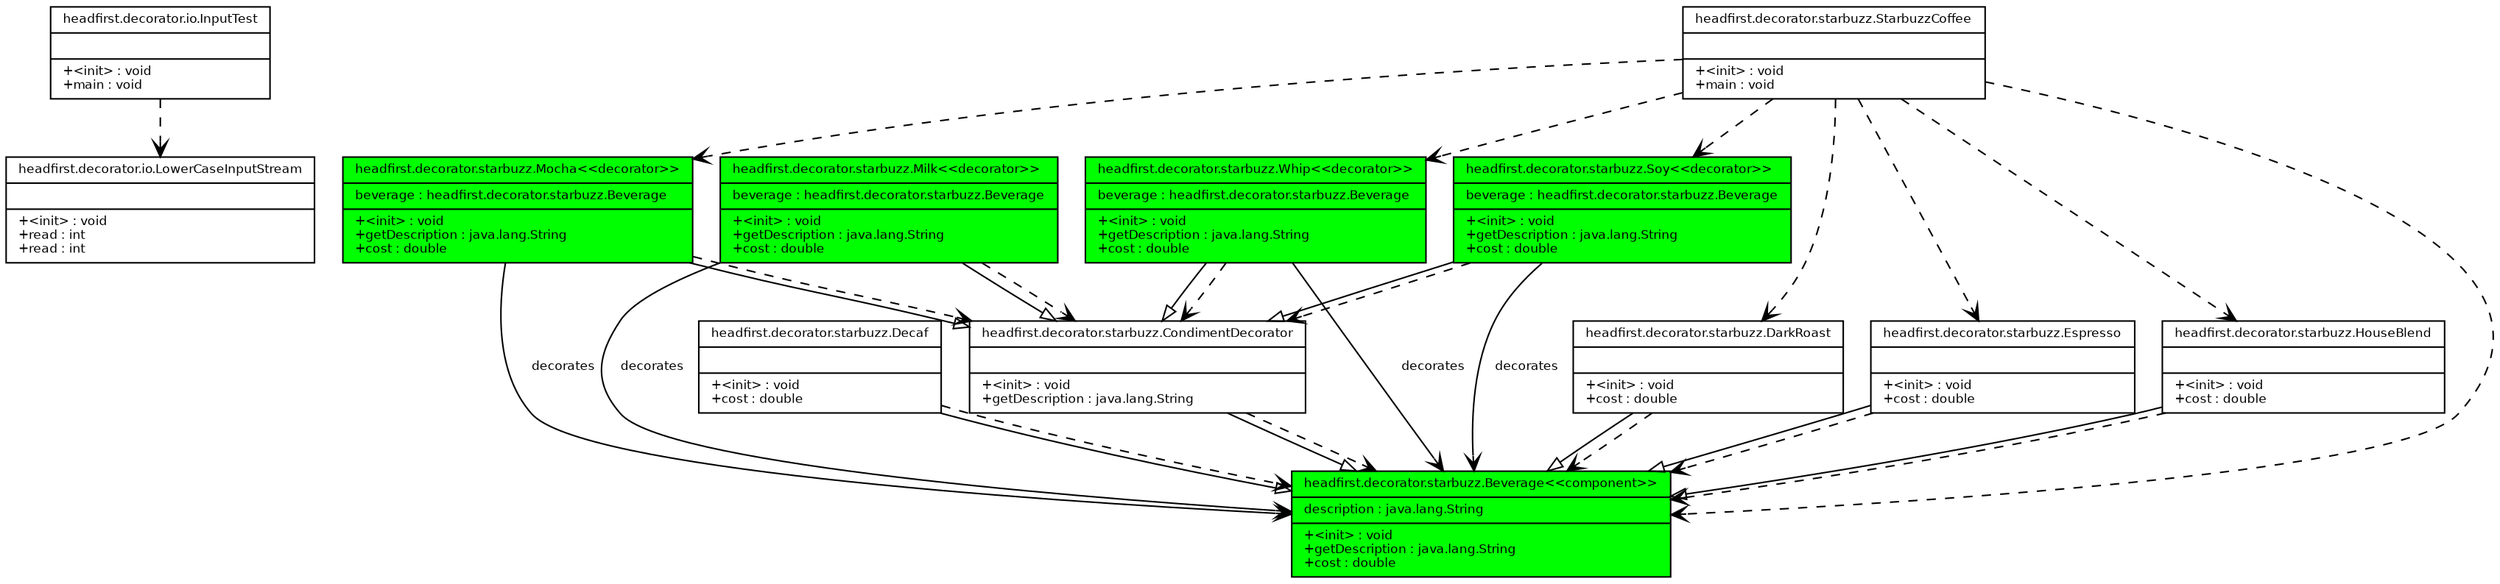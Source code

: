 digraph G {
fontname = "Bitstream Vera Sans"
fontsize = 8
node [
fontname = "Bitstream Vera Sans"
fontsize = 8
shape = "record"
]
edge [
fontname = "Bitstream Vera Sans"
fontsize = 8
]
headfirstdecoratorioInputTest [
label = "{headfirst.decorator.io.InputTest||+\<init\> : void\l+main : void\l}"
]
headfirstdecoratorioLowerCaseInputStream [
label = "{headfirst.decorator.io.LowerCaseInputStream||+\<init\> : void\l+read : int\l+read : int\l}"
]
headfirstdecoratorstarbuzzBeverage [
fillcolor=green, style=filled,
label = "{headfirst.decorator.starbuzz.Beverage
\<\<component\>\>\l|description : java.lang.String\l|+\<init\> : void\l+getDescription : java.lang.String\l+cost : double\l}"
]
headfirstdecoratorstarbuzzCondimentDecorator [
label = "{headfirst.decorator.starbuzz.CondimentDecorator||+\<init\> : void\l+getDescription : java.lang.String\l}"
]
headfirstdecoratorstarbuzzDarkRoast [
label = "{headfirst.decorator.starbuzz.DarkRoast||+\<init\> : void\l+cost : double\l}"
]
headfirstdecoratorstarbuzzDecaf [
label = "{headfirst.decorator.starbuzz.Decaf||+\<init\> : void\l+cost : double\l}"
]
headfirstdecoratorstarbuzzEspresso [
label = "{headfirst.decorator.starbuzz.Espresso||+\<init\> : void\l+cost : double\l}"
]
headfirstdecoratorstarbuzzHouseBlend [
label = "{headfirst.decorator.starbuzz.HouseBlend||+\<init\> : void\l+cost : double\l}"
]
headfirstdecoratorstarbuzzMilk [
fillcolor=green, style=filled,
label = "{headfirst.decorator.starbuzz.Milk
\<\<decorator\>\>\l|beverage : headfirst.decorator.starbuzz.Beverage\l|+\<init\> : void\l+getDescription : java.lang.String\l+cost : double\l}"
]
headfirstdecoratorstarbuzzMocha [
fillcolor=green, style=filled,
label = "{headfirst.decorator.starbuzz.Mocha
\<\<decorator\>\>\l|beverage : headfirst.decorator.starbuzz.Beverage\l|+\<init\> : void\l+getDescription : java.lang.String\l+cost : double\l}"
]
headfirstdecoratorstarbuzzSoy [
fillcolor=green, style=filled,
label = "{headfirst.decorator.starbuzz.Soy
\<\<decorator\>\>\l|beverage : headfirst.decorator.starbuzz.Beverage\l|+\<init\> : void\l+getDescription : java.lang.String\l+cost : double\l}"
]
headfirstdecoratorstarbuzzStarbuzzCoffee [
label = "{headfirst.decorator.starbuzz.StarbuzzCoffee||+\<init\> : void\l+main : void\l}"
]
headfirstdecoratorstarbuzzWhip [
fillcolor=green, style=filled,
label = "{headfirst.decorator.starbuzz.Whip
\<\<decorator\>\>\l|beverage : headfirst.decorator.starbuzz.Beverage\l|+\<init\> : void\l+getDescription : java.lang.String\l+cost : double\l}"
]
edge [ arrowhead = "empty", style = "none"  ]
headfirstdecoratorstarbuzzEspresso -> headfirstdecoratorstarbuzzBeverage
edge [ arrowhead = "empty", style = "none"  ]
headfirstdecoratorstarbuzzDecaf -> headfirstdecoratorstarbuzzBeverage
edge [ arrowhead = "empty", style = "none"  ]
headfirstdecoratorstarbuzzMocha -> headfirstdecoratorstarbuzzCondimentDecorator
edge [ arrowhead = "empty", style = "none"  ]
headfirstdecoratorstarbuzzCondimentDecorator -> headfirstdecoratorstarbuzzBeverage
edge [ arrowhead = "empty", style = "none"  ]
headfirstdecoratorstarbuzzDarkRoast -> headfirstdecoratorstarbuzzBeverage
edge [ arrowhead = "empty", style = "none"  ]
headfirstdecoratorstarbuzzMilk -> headfirstdecoratorstarbuzzCondimentDecorator
edge [ arrowhead = "empty", style = "none"  ]
headfirstdecoratorstarbuzzSoy -> headfirstdecoratorstarbuzzCondimentDecorator
edge [ arrowhead = "empty", style = "none"  ]
headfirstdecoratorstarbuzzHouseBlend -> headfirstdecoratorstarbuzzBeverage
edge [ arrowhead = "empty", style = "none"  ]
headfirstdecoratorstarbuzzWhip -> headfirstdecoratorstarbuzzCondimentDecorator
edge [ arrowhead = "vee", style = "dashed" 
 ]
headfirstdecoratorstarbuzzStarbuzzCoffee -> headfirstdecoratorstarbuzzBeverage
edge [ arrowhead = "vee", style = "dashed" 
 ]
headfirstdecoratorstarbuzzMocha -> headfirstdecoratorstarbuzzCondimentDecorator
edge [ arrowhead = "vee", style = "dashed" 
 ]
headfirstdecoratorstarbuzzStarbuzzCoffee -> headfirstdecoratorstarbuzzMocha
edge [ arrowhead = "vee", style = "dashed" 
 ]
headfirstdecoratorstarbuzzStarbuzzCoffee -> headfirstdecoratorstarbuzzDarkRoast
edge [ arrowhead = "vee", style = "dashed" 
 ]
headfirstdecoratorstarbuzzMilk -> headfirstdecoratorstarbuzzCondimentDecorator
edge [ arrowhead = "vee", style = "dashed" 
 ]
headfirstdecoratorstarbuzzHouseBlend -> headfirstdecoratorstarbuzzBeverage
edge [ arrowhead = "vee", style = "dashed" 
 ]
headfirstdecoratorioInputTest -> headfirstdecoratorioLowerCaseInputStream
edge [ arrowhead = "vee", style = "dashed" 
 ]
headfirstdecoratorstarbuzzDecaf -> headfirstdecoratorstarbuzzBeverage
edge [ arrowhead = "vee", style = "dashed" 
 ]
headfirstdecoratorstarbuzzEspresso -> headfirstdecoratorstarbuzzBeverage
edge [ arrowhead = "vee", style = "dashed" 
 ]
headfirstdecoratorstarbuzzCondimentDecorator -> headfirstdecoratorstarbuzzBeverage
edge [ arrowhead = "vee", style = "dashed" 
 ]
headfirstdecoratorstarbuzzStarbuzzCoffee -> headfirstdecoratorstarbuzzSoy
edge [ arrowhead = "vee", style = "dashed" 
 ]
headfirstdecoratorstarbuzzStarbuzzCoffee -> headfirstdecoratorstarbuzzHouseBlend
edge [ arrowhead = "vee", style = "dashed" 
 ]
headfirstdecoratorstarbuzzStarbuzzCoffee -> headfirstdecoratorstarbuzzWhip
edge [ arrowhead = "vee", style = "dashed" 
 ]
headfirstdecoratorstarbuzzDarkRoast -> headfirstdecoratorstarbuzzBeverage
edge [ arrowhead = "vee", style = "dashed" 
 ]
headfirstdecoratorstarbuzzSoy -> headfirstdecoratorstarbuzzCondimentDecorator
edge [ arrowhead = "vee", style = "dashed" 
 ]
headfirstdecoratorstarbuzzWhip -> headfirstdecoratorstarbuzzCondimentDecorator
edge [ arrowhead = "vee", style = "dashed" 
 ]
headfirstdecoratorstarbuzzStarbuzzCoffee -> headfirstdecoratorstarbuzzEspresso
edge [ arrowhead = "vee", style = "none" 
, label = "decorates" ]
headfirstdecoratorstarbuzzMilk -> headfirstdecoratorstarbuzzBeverage
edge [ arrowhead = "vee", style = "none" 
, label = "decorates" ]
headfirstdecoratorstarbuzzMocha -> headfirstdecoratorstarbuzzBeverage
edge [ arrowhead = "vee", style = "none" 
, label = "decorates" ]
headfirstdecoratorstarbuzzWhip -> headfirstdecoratorstarbuzzBeverage
edge [ arrowhead = "vee", style = "none" 
, label = "decorates" ]
headfirstdecoratorstarbuzzSoy -> headfirstdecoratorstarbuzzBeverage
}
